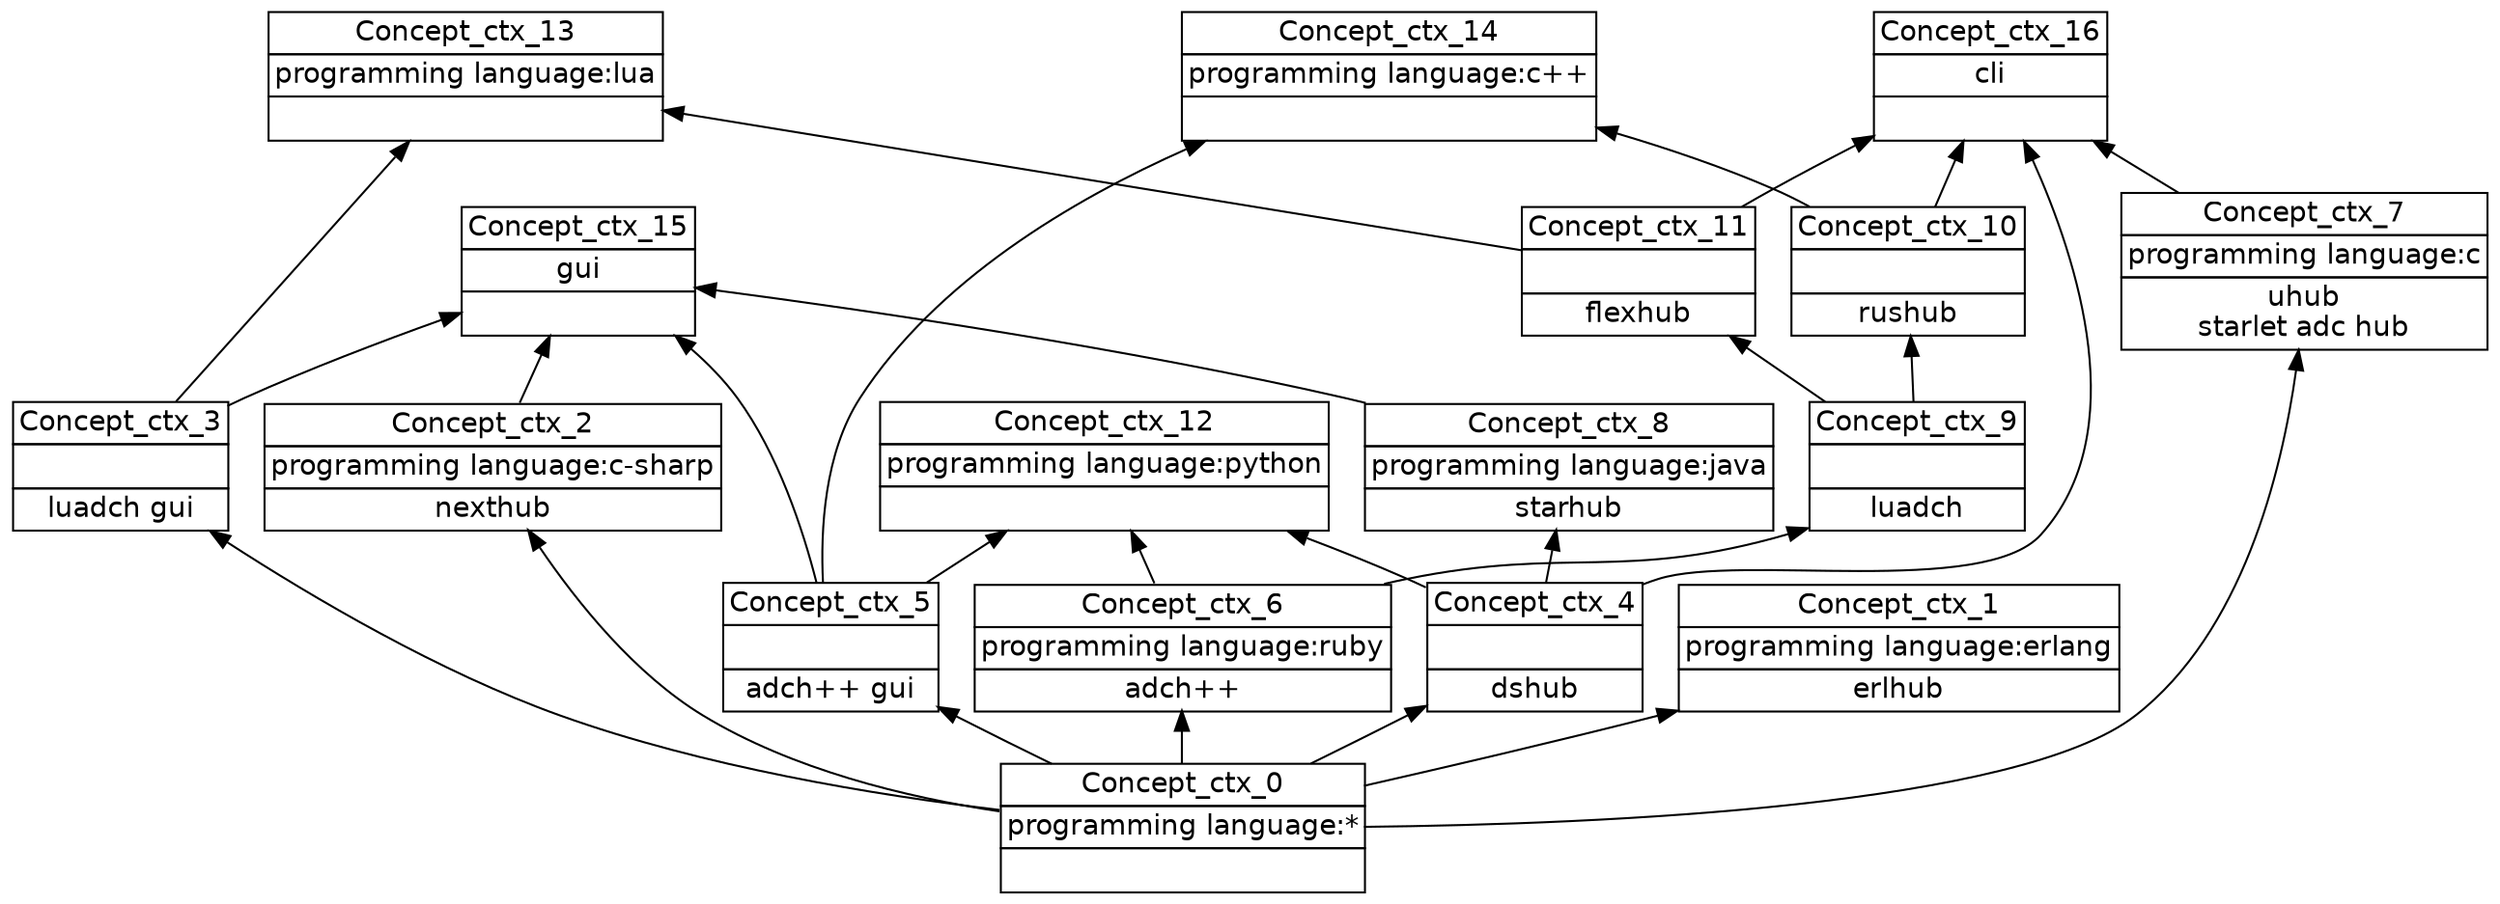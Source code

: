 digraph G { 
	rankdir=BT;
	margin=0;
	node [margin="0.03,0.03",fontname="DejaVu Sans"];
	ranksep=0.3;
	nodesep=0.2;
//graph[label="name:ctx,concept number:17,object number:12,attribute number:11"
11 [shape=none,label=<<table border="0" cellborder="1" cellspacing="0" port="p"><tr><td>Concept_ctx_6</td></tr><tr><td>programming language:ruby<br/></td></tr><tr><td>adch++<br/></td></tr></table>>];
14 [shape=none,label=<<table border="0" cellborder="1" cellspacing="0" port="p"><tr><td>Concept_ctx_2</td></tr><tr><td>programming language:c-sharp<br/></td></tr><tr><td>nexthub<br/></td></tr></table>>];
16 [shape=none,label=<<table border="0" cellborder="1" cellspacing="0" port="p"><tr><td>Concept_ctx_1</td></tr><tr><td>programming language:erlang<br/></td></tr><tr><td>erlhub<br/></td></tr></table>>];
2 [shape=none,label=<<table border="0" cellborder="1" cellspacing="0" port="p"><tr><td>Concept_ctx_4</td></tr><tr><td><br/></td></tr><tr><td>dshub<br/></td></tr></table>>];
4 [shape=none,label=<<table border="0" cellborder="1" cellspacing="0" port="p"><tr><td>Concept_ctx_5</td></tr><tr><td><br/></td></tr><tr><td>adch++ gui<br/></td></tr></table>>];
8 [shape=none,label=<<table border="0" cellborder="1" cellspacing="0" port="p"><tr><td>Concept_ctx_3</td></tr><tr><td><br/></td></tr><tr><td>luadch gui<br/></td></tr></table>>];
13 [shape=none,label=<<table border="0" cellborder="1" cellspacing="0" port="p"><tr><td>Concept_ctx_8</td></tr><tr><td>programming language:java<br/></td></tr><tr><td>starhub<br/></td></tr></table>>];
15 [shape=none,label=<<table border="0" cellborder="1" cellspacing="0" port="p"><tr><td>Concept_ctx_7</td></tr><tr><td>programming language:c<br/></td></tr><tr><td>uhub<br/>starlet adc hub<br/></td></tr></table>>];
7 [shape=none,label=<<table border="0" cellborder="1" cellspacing="0" port="p"><tr><td>Concept_ctx_9</td></tr><tr><td><br/></td></tr><tr><td>luadch<br/></td></tr></table>>];
12 [shape=none,label=<<table border="0" cellborder="1" cellspacing="0" port="p"><tr><td>Concept_ctx_12</td></tr><tr><td>programming language:python<br/></td></tr><tr><td><br/></td></tr></table>>];
5 [shape=none,label=<<table border="0" cellborder="1" cellspacing="0" port="p"><tr><td>Concept_ctx_10</td></tr><tr><td><br/></td></tr><tr><td>rushub<br/></td></tr></table>>];
9 [shape=none,label=<<table border="0" cellborder="1" cellspacing="0" port="p"><tr><td>Concept_ctx_11</td></tr><tr><td><br/></td></tr><tr><td>flexhub<br/></td></tr></table>>];
10 [shape=none,label=<<table border="0" cellborder="1" cellspacing="0" port="p"><tr><td>Concept_ctx_13</td></tr><tr><td>programming language:lua<br/></td></tr><tr><td><br/></td></tr></table>>];
6 [shape=none,label=<<table border="0" cellborder="1" cellspacing="0" port="p"><tr><td>Concept_ctx_14</td></tr><tr><td>programming language:c++<br/></td></tr><tr><td><br/></td></tr></table>>];
1 [shape=none,label=<<table border="0" cellborder="1" cellspacing="0" port="p"><tr><td>Concept_ctx_15</td></tr><tr><td>gui<br/></td></tr><tr><td><br/></td></tr></table>>];
3 [shape=none,label=<<table border="0" cellborder="1" cellspacing="0" port="p"><tr><td>Concept_ctx_16</td></tr><tr><td>cli<br/></td></tr><tr><td><br/></td></tr></table>>];
17 [shape=none,label=<<table border="0" cellborder="1" cellspacing="0" port="p"><tr><td>Concept_ctx_0</td></tr><tr><td>programming language:*<br/></td></tr><tr><td><br/></td></tr></table>>];
	17:p -> 11:p
	17:p -> 14:p
	17:p -> 16:p
	17:p -> 2:p
	17:p -> 4:p
	17:p -> 8:p
	2:p -> 13:p
	17:p -> 15:p
	11:p -> 7:p
	11:p -> 12:p
	4:p -> 12:p
	2:p -> 12:p
	7:p -> 5:p
	7:p -> 9:p
	9:p -> 10:p
	8:p -> 10:p
	5:p -> 6:p
	4:p -> 6:p
	4:p -> 1:p
	8:p -> 1:p
	14:p -> 1:p
	13:p -> 1:p
	15:p -> 3:p
	5:p -> 3:p
	9:p -> 3:p
	2:p -> 3:p
}